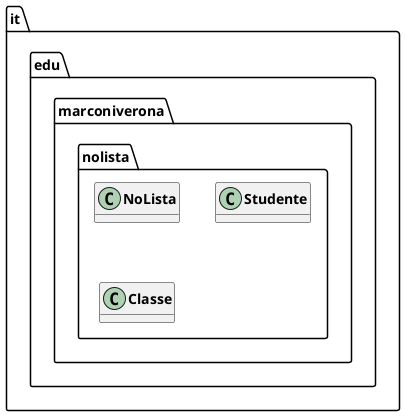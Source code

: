 @startuml

skinparam svgLinkTarget _parent
skinparam linetype ortho
package it.edu.marconiverona.nolista [[it/edu/marconiverona/nolista/package-summary.html{it.edu.marconiverona.nolista}]] {
}

class "<b><size:14>NoLista</b>" as it.edu.marconiverona.nolista.NoLista  [[it/edu/marconiverona/nolista/NoLista.html{it.edu.marconiverona.nolista.NoLista}]] {
}

hide it.edu.marconiverona.nolista.NoLista fields
hide it.edu.marconiverona.nolista.NoLista methods

class "<b><size:14>Studente</b>" as it.edu.marconiverona.nolista.Studente  [[it/edu/marconiverona/nolista/Studente.html{it.edu.marconiverona.nolista.Studente}]] {
}

hide it.edu.marconiverona.nolista.Studente fields
hide it.edu.marconiverona.nolista.Studente methods

class "<b><size:14>Classe</b>" as it.edu.marconiverona.nolista.Classe  [[it/edu/marconiverona/nolista/Classe.html{it.edu.marconiverona.nolista.Classe}]] {
}

hide it.edu.marconiverona.nolista.Classe fields
hide it.edu.marconiverona.nolista.Classe methods


@enduml
